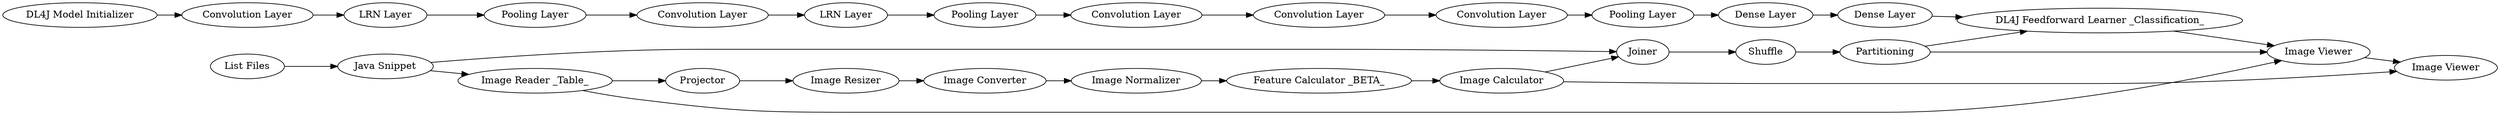 digraph {
	56 -> 51
	58 -> 22
	23 -> 50
	65 -> 66
	73 -> 76
	54 -> 53
	22 -> 75
	59 -> 54
	61 -> 55
	50 -> 75
	62 -> 56
	63 -> 58
	50 -> 22
	57 -> 52
	66 -> 67
	1 -> 65
	53 -> 57
	55 -> 60
	52 -> 62
	72 -> 73
	71 -> 70
	67 -> 69
	69 -> 71
	75 -> 76
	65 -> 74
	70 -> 72
	74 -> 23
	66 -> 75
	51 -> 63
	73 -> 74
	60 -> 59
	57 [label="Pooling Layer"]
	55 [label="Convolution Layer"]
	58 [label="Dense Layer"]
	74 [label=Joiner]
	51 [label="Pooling Layer"]
	56 [label="Convolution Layer"]
	54 [label="Convolution Layer"]
	75 [label="Image Viewer"]
	59 [label="Pooling Layer"]
	50 [label=Partitioning]
	1 [label="List Files"]
	53 [label="LRN Layer"]
	22 [label="DL4J Feedforward Learner _Classification_"]
	67 [label=Projector]
	72 [label="Feature Calculator _BETA_"]
	23 [label=Shuffle]
	63 [label="Dense Layer"]
	61 [label="DL4J Model Initializer"]
	76 [label="Image Viewer"]
	60 [label="LRN Layer"]
	62 [label="Convolution Layer"]
	66 [label="Image Reader _Table_"]
	70 [label="Image Normalizer"]
	65 [label="Java Snippet"]
	69 [label="Image Resizer"]
	71 [label="Image Converter"]
	52 [label="Convolution Layer"]
	73 [label="Image Calculator"]
	rankdir=LR
}
